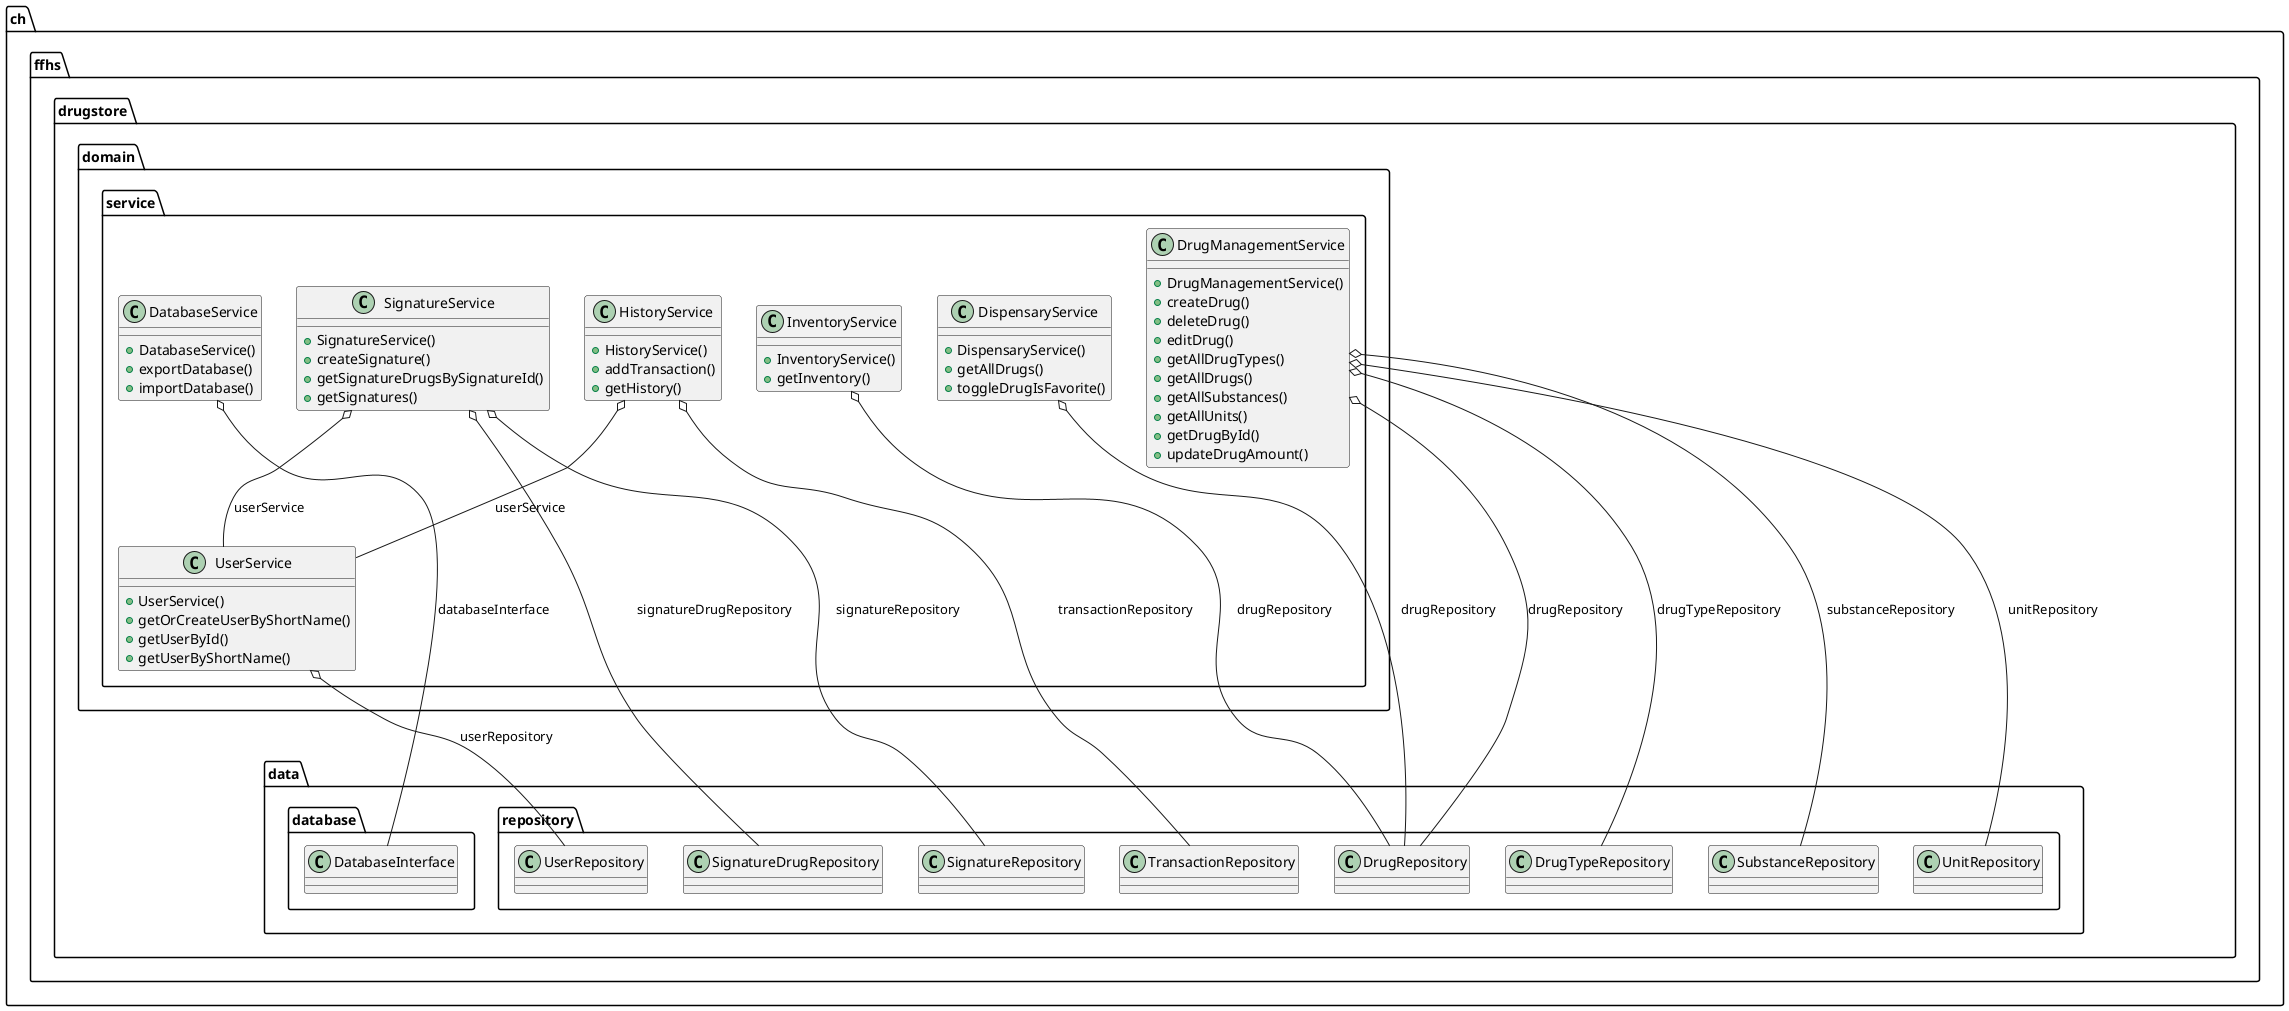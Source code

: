 @startuml

  namespace ch.ffhs.drugstore {
    namespace domain.service {
      class ch.ffhs.drugstore.domain.service.DatabaseService {
          + DatabaseService()
          + exportDatabase()
          + importDatabase()
      }
    }
  }
  

  namespace ch.ffhs.drugstore {
    namespace domain.service {
      class ch.ffhs.drugstore.domain.service.DispensaryService {
          + DispensaryService()
          + getAllDrugs()
          + toggleDrugIsFavorite()
      }
    }
  }
  

  namespace ch.ffhs.drugstore {
    namespace domain.service {
      class ch.ffhs.drugstore.domain.service.DrugManagementService {
          + DrugManagementService()
          + createDrug()
          + deleteDrug()
          + editDrug()
          + getAllDrugTypes()
          + getAllDrugs()
          + getAllSubstances()
          + getAllUnits()
          + getDrugById()
          + updateDrugAmount()
      }
    }
  }
  

  namespace ch.ffhs.drugstore {
    namespace domain.service {
      class ch.ffhs.drugstore.domain.service.HistoryService {
          + HistoryService()
          + addTransaction()
          + getHistory()
      }
    }
  }
  

  namespace ch.ffhs.drugstore {
    namespace domain.service {
      class ch.ffhs.drugstore.domain.service.InventoryService {
          + InventoryService()
          + getInventory()
      }
    }
  }
  

  namespace ch.ffhs.drugstore {
    namespace domain.service {
      class ch.ffhs.drugstore.domain.service.SignatureService {
          + SignatureService()
          + createSignature()
          + getSignatureDrugsBySignatureId()
          + getSignatures()
      }
    }
  }
  

  namespace ch.ffhs.drugstore {
    namespace domain.service {
      class ch.ffhs.drugstore.domain.service.UserService {
          + UserService()
          + getOrCreateUserByShortName()
          + getUserById()
          + getUserByShortName()
      }
    }
  }
  

  ch.ffhs.drugstore.domain.service.DatabaseService o-right- ch.ffhs.drugstore.data.database.DatabaseInterface : databaseInterface
  ch.ffhs.drugstore.domain.service.DispensaryService o-- ch.ffhs.drugstore.data.repository.DrugRepository : drugRepository
  ch.ffhs.drugstore.domain.service.DrugManagementService o-- ch.ffhs.drugstore.data.repository.DrugRepository : drugRepository
  ch.ffhs.drugstore.domain.service.DrugManagementService o-- ch.ffhs.drugstore.data.repository.DrugTypeRepository : drugTypeRepository
  ch.ffhs.drugstore.domain.service.DrugManagementService o-- ch.ffhs.drugstore.data.repository.SubstanceRepository : substanceRepository
  ch.ffhs.drugstore.domain.service.DrugManagementService o-- ch.ffhs.drugstore.data.repository.UnitRepository : unitRepository
  ch.ffhs.drugstore.domain.service.HistoryService o-- ch.ffhs.drugstore.data.repository.TransactionRepository : transactionRepository
  ch.ffhs.drugstore.domain.service.HistoryService o-- ch.ffhs.drugstore.domain.service.UserService : userService
  ch.ffhs.drugstore.domain.service.InventoryService o-- ch.ffhs.drugstore.data.repository.DrugRepository : drugRepository
  ch.ffhs.drugstore.domain.service.SignatureService o-right- ch.ffhs.drugstore.data.repository.SignatureDrugRepository : signatureDrugRepository
  ch.ffhs.drugstore.domain.service.SignatureService o-- ch.ffhs.drugstore.data.repository.SignatureRepository : signatureRepository
  ch.ffhs.drugstore.domain.service.SignatureService o-- ch.ffhs.drugstore.domain.service.UserService : userService
  ch.ffhs.drugstore.domain.service.UserService o-- ch.ffhs.drugstore.data.repository.UserRepository : userRepository



@enduml
